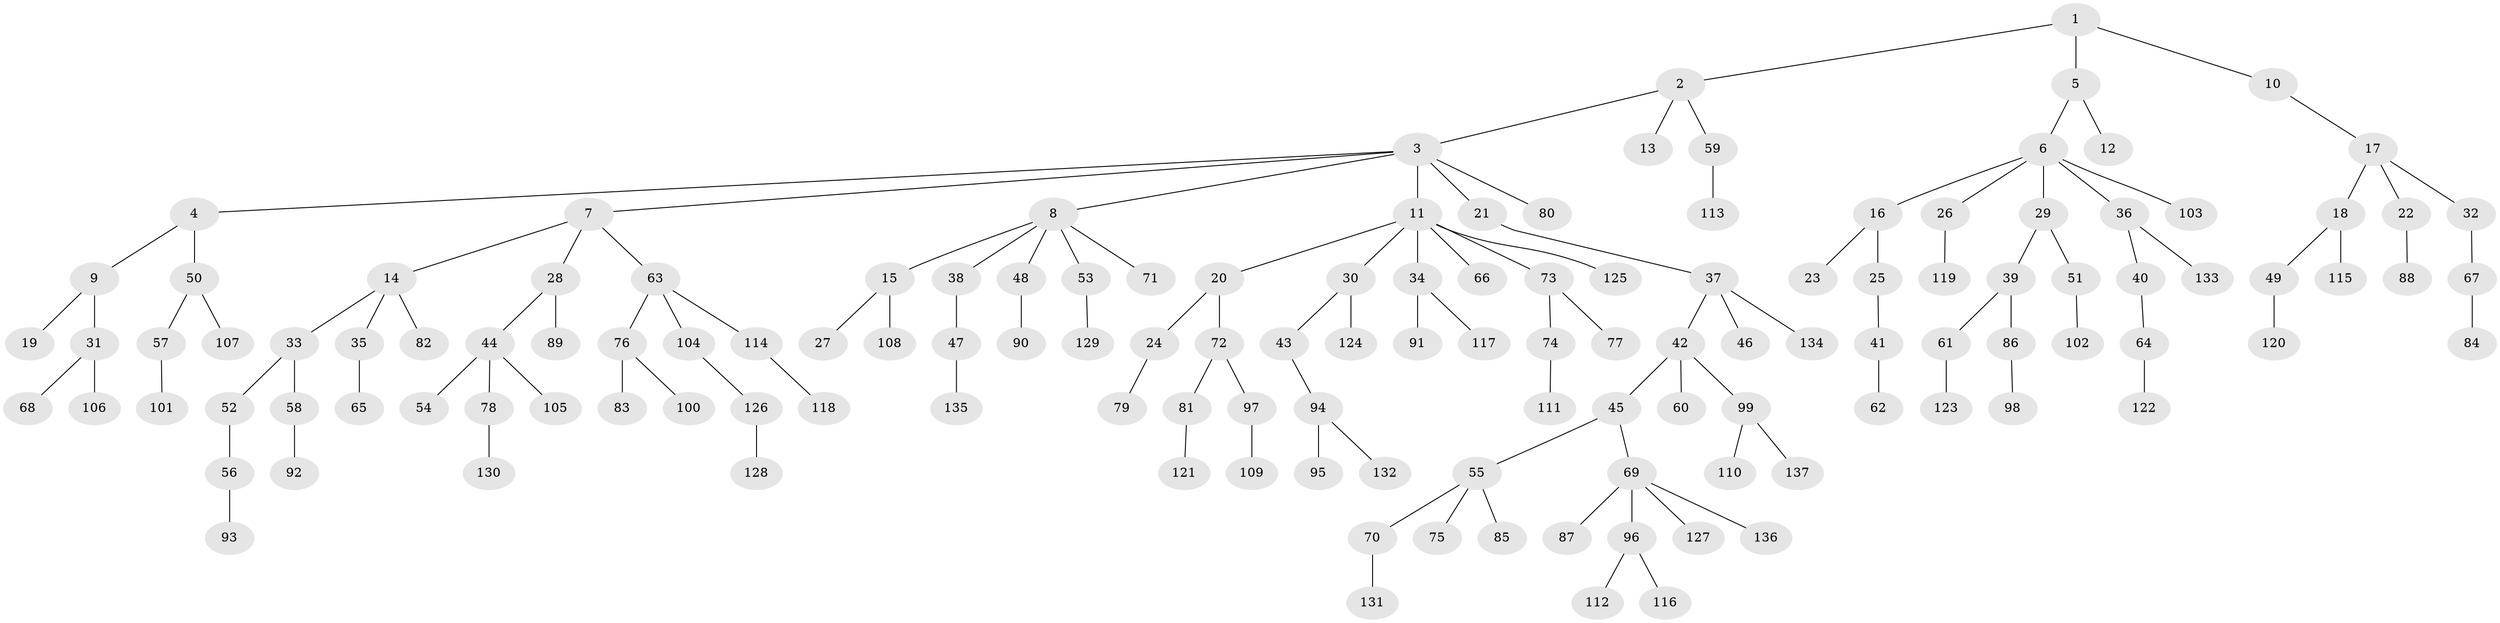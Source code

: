 // Generated by graph-tools (version 1.1) at 2025/37/03/09/25 02:37:00]
// undirected, 137 vertices, 136 edges
graph export_dot {
graph [start="1"]
  node [color=gray90,style=filled];
  1;
  2;
  3;
  4;
  5;
  6;
  7;
  8;
  9;
  10;
  11;
  12;
  13;
  14;
  15;
  16;
  17;
  18;
  19;
  20;
  21;
  22;
  23;
  24;
  25;
  26;
  27;
  28;
  29;
  30;
  31;
  32;
  33;
  34;
  35;
  36;
  37;
  38;
  39;
  40;
  41;
  42;
  43;
  44;
  45;
  46;
  47;
  48;
  49;
  50;
  51;
  52;
  53;
  54;
  55;
  56;
  57;
  58;
  59;
  60;
  61;
  62;
  63;
  64;
  65;
  66;
  67;
  68;
  69;
  70;
  71;
  72;
  73;
  74;
  75;
  76;
  77;
  78;
  79;
  80;
  81;
  82;
  83;
  84;
  85;
  86;
  87;
  88;
  89;
  90;
  91;
  92;
  93;
  94;
  95;
  96;
  97;
  98;
  99;
  100;
  101;
  102;
  103;
  104;
  105;
  106;
  107;
  108;
  109;
  110;
  111;
  112;
  113;
  114;
  115;
  116;
  117;
  118;
  119;
  120;
  121;
  122;
  123;
  124;
  125;
  126;
  127;
  128;
  129;
  130;
  131;
  132;
  133;
  134;
  135;
  136;
  137;
  1 -- 2;
  1 -- 5;
  1 -- 10;
  2 -- 3;
  2 -- 13;
  2 -- 59;
  3 -- 4;
  3 -- 7;
  3 -- 8;
  3 -- 11;
  3 -- 21;
  3 -- 80;
  4 -- 9;
  4 -- 50;
  5 -- 6;
  5 -- 12;
  6 -- 16;
  6 -- 26;
  6 -- 29;
  6 -- 36;
  6 -- 103;
  7 -- 14;
  7 -- 28;
  7 -- 63;
  8 -- 15;
  8 -- 38;
  8 -- 48;
  8 -- 53;
  8 -- 71;
  9 -- 19;
  9 -- 31;
  10 -- 17;
  11 -- 20;
  11 -- 30;
  11 -- 34;
  11 -- 66;
  11 -- 73;
  11 -- 125;
  14 -- 33;
  14 -- 35;
  14 -- 82;
  15 -- 27;
  15 -- 108;
  16 -- 23;
  16 -- 25;
  17 -- 18;
  17 -- 22;
  17 -- 32;
  18 -- 49;
  18 -- 115;
  20 -- 24;
  20 -- 72;
  21 -- 37;
  22 -- 88;
  24 -- 79;
  25 -- 41;
  26 -- 119;
  28 -- 44;
  28 -- 89;
  29 -- 39;
  29 -- 51;
  30 -- 43;
  30 -- 124;
  31 -- 68;
  31 -- 106;
  32 -- 67;
  33 -- 52;
  33 -- 58;
  34 -- 91;
  34 -- 117;
  35 -- 65;
  36 -- 40;
  36 -- 133;
  37 -- 42;
  37 -- 46;
  37 -- 134;
  38 -- 47;
  39 -- 61;
  39 -- 86;
  40 -- 64;
  41 -- 62;
  42 -- 45;
  42 -- 60;
  42 -- 99;
  43 -- 94;
  44 -- 54;
  44 -- 78;
  44 -- 105;
  45 -- 55;
  45 -- 69;
  47 -- 135;
  48 -- 90;
  49 -- 120;
  50 -- 57;
  50 -- 107;
  51 -- 102;
  52 -- 56;
  53 -- 129;
  55 -- 70;
  55 -- 75;
  55 -- 85;
  56 -- 93;
  57 -- 101;
  58 -- 92;
  59 -- 113;
  61 -- 123;
  63 -- 76;
  63 -- 104;
  63 -- 114;
  64 -- 122;
  67 -- 84;
  69 -- 87;
  69 -- 96;
  69 -- 127;
  69 -- 136;
  70 -- 131;
  72 -- 81;
  72 -- 97;
  73 -- 74;
  73 -- 77;
  74 -- 111;
  76 -- 83;
  76 -- 100;
  78 -- 130;
  81 -- 121;
  86 -- 98;
  94 -- 95;
  94 -- 132;
  96 -- 112;
  96 -- 116;
  97 -- 109;
  99 -- 110;
  99 -- 137;
  104 -- 126;
  114 -- 118;
  126 -- 128;
}
